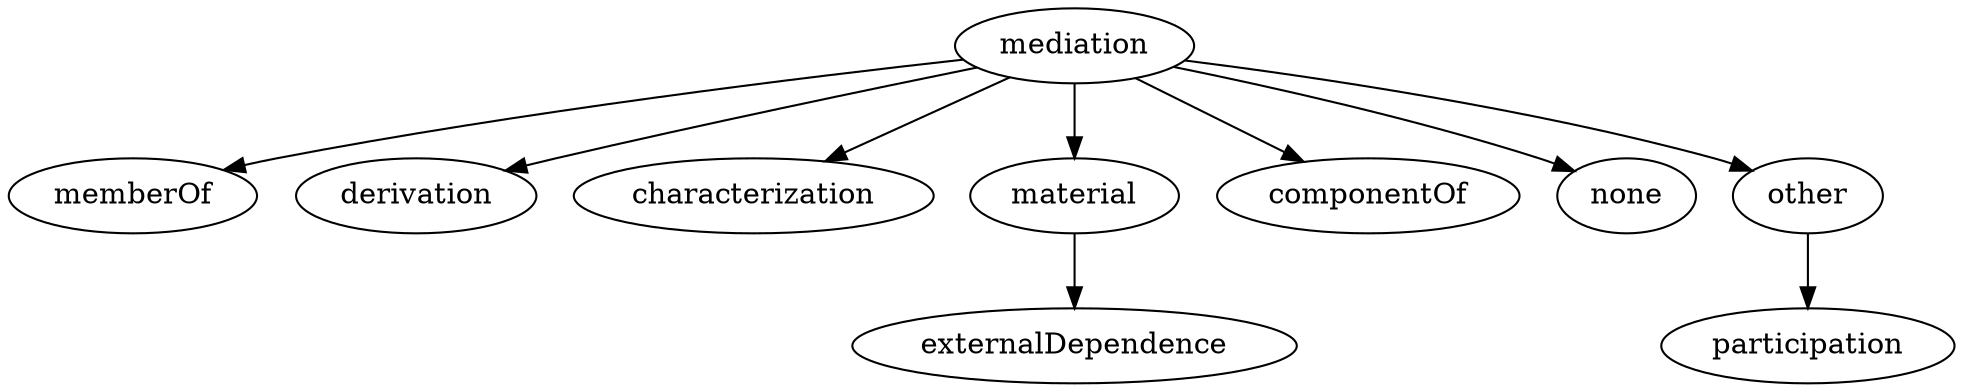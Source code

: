 strict digraph  {
mediation;
memberOf;
derivation;
characterization;
material;
componentOf;
none;
other;
externalDependence;
participation;
mediation -> memberOf;
mediation -> derivation;
mediation -> characterization;
mediation -> material;
mediation -> componentOf;
mediation -> none;
mediation -> other;
material -> externalDependence;
other -> participation;
}
